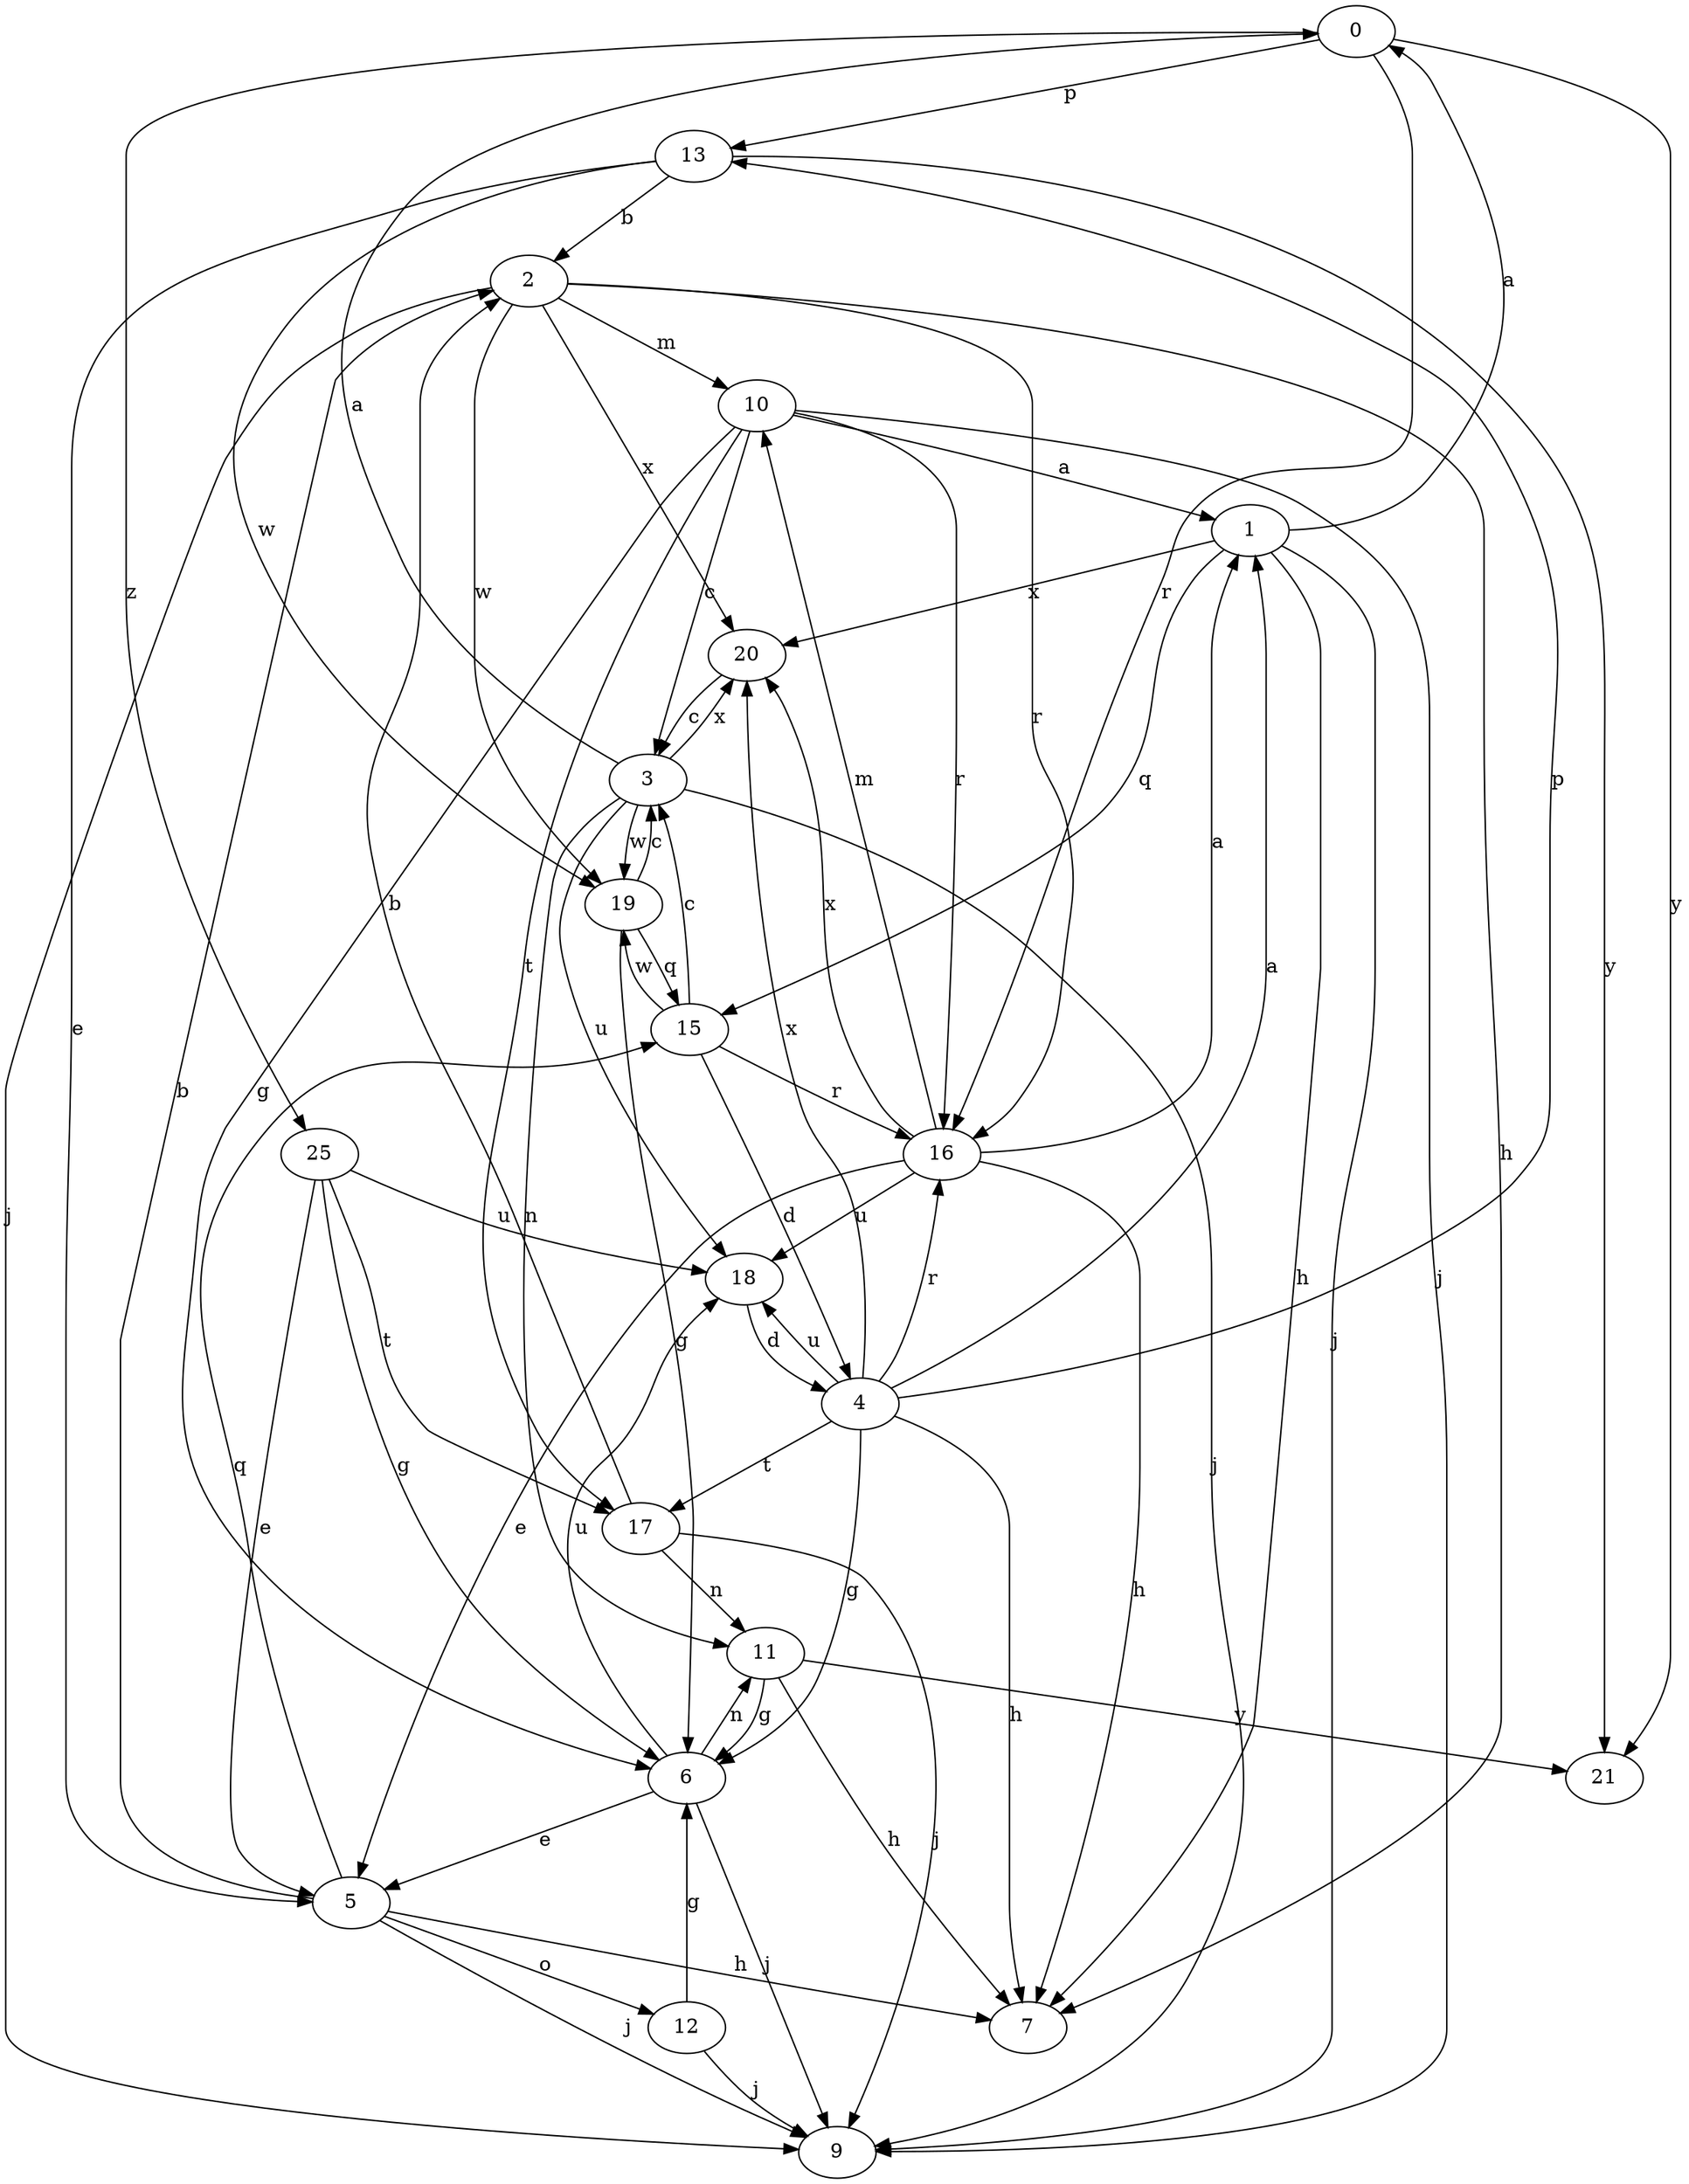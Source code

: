 strict digraph  {
0;
1;
2;
3;
4;
5;
6;
7;
9;
10;
11;
12;
13;
15;
16;
17;
18;
19;
20;
21;
25;
0 -> 13  [label=p];
0 -> 16  [label=r];
0 -> 21  [label=y];
0 -> 25  [label=z];
1 -> 0  [label=a];
1 -> 7  [label=h];
1 -> 9  [label=j];
1 -> 15  [label=q];
1 -> 20  [label=x];
2 -> 7  [label=h];
2 -> 9  [label=j];
2 -> 10  [label=m];
2 -> 16  [label=r];
2 -> 19  [label=w];
2 -> 20  [label=x];
3 -> 0  [label=a];
3 -> 9  [label=j];
3 -> 11  [label=n];
3 -> 18  [label=u];
3 -> 19  [label=w];
3 -> 20  [label=x];
4 -> 1  [label=a];
4 -> 6  [label=g];
4 -> 7  [label=h];
4 -> 13  [label=p];
4 -> 16  [label=r];
4 -> 17  [label=t];
4 -> 18  [label=u];
4 -> 20  [label=x];
5 -> 2  [label=b];
5 -> 7  [label=h];
5 -> 9  [label=j];
5 -> 12  [label=o];
5 -> 15  [label=q];
6 -> 5  [label=e];
6 -> 9  [label=j];
6 -> 11  [label=n];
6 -> 18  [label=u];
10 -> 1  [label=a];
10 -> 3  [label=c];
10 -> 6  [label=g];
10 -> 9  [label=j];
10 -> 16  [label=r];
10 -> 17  [label=t];
11 -> 6  [label=g];
11 -> 7  [label=h];
11 -> 21  [label=y];
12 -> 6  [label=g];
12 -> 9  [label=j];
13 -> 2  [label=b];
13 -> 5  [label=e];
13 -> 19  [label=w];
13 -> 21  [label=y];
15 -> 3  [label=c];
15 -> 4  [label=d];
15 -> 16  [label=r];
15 -> 19  [label=w];
16 -> 1  [label=a];
16 -> 5  [label=e];
16 -> 7  [label=h];
16 -> 10  [label=m];
16 -> 18  [label=u];
16 -> 20  [label=x];
17 -> 2  [label=b];
17 -> 9  [label=j];
17 -> 11  [label=n];
18 -> 4  [label=d];
19 -> 3  [label=c];
19 -> 6  [label=g];
19 -> 15  [label=q];
20 -> 3  [label=c];
25 -> 5  [label=e];
25 -> 6  [label=g];
25 -> 17  [label=t];
25 -> 18  [label=u];
}
